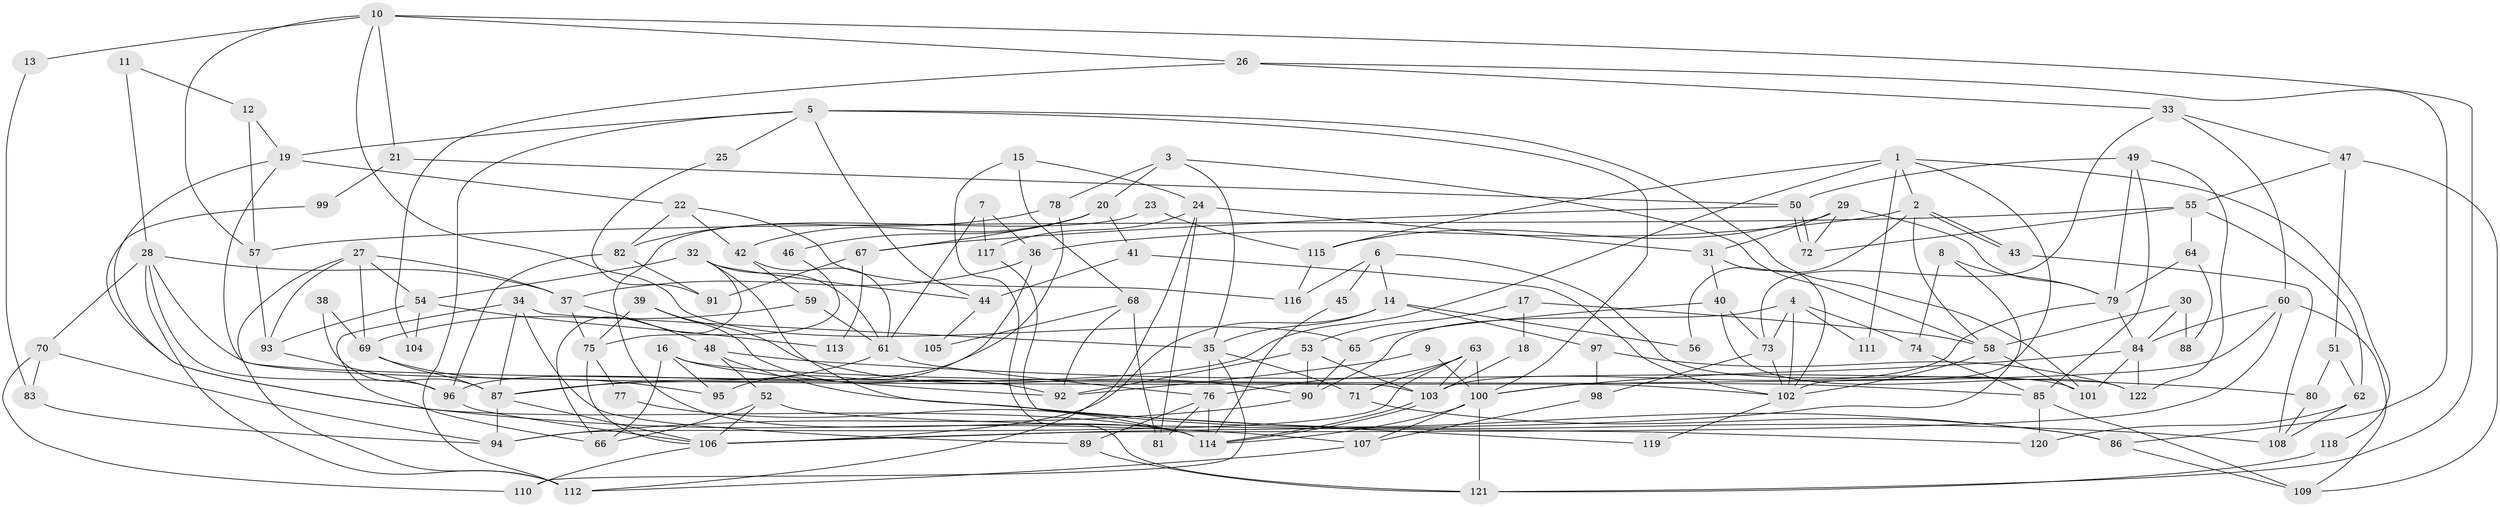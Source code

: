 // Generated by graph-tools (version 1.1) at 2025/26/03/09/25 03:26:16]
// undirected, 122 vertices, 244 edges
graph export_dot {
graph [start="1"]
  node [color=gray90,style=filled];
  1;
  2;
  3;
  4;
  5;
  6;
  7;
  8;
  9;
  10;
  11;
  12;
  13;
  14;
  15;
  16;
  17;
  18;
  19;
  20;
  21;
  22;
  23;
  24;
  25;
  26;
  27;
  28;
  29;
  30;
  31;
  32;
  33;
  34;
  35;
  36;
  37;
  38;
  39;
  40;
  41;
  42;
  43;
  44;
  45;
  46;
  47;
  48;
  49;
  50;
  51;
  52;
  53;
  54;
  55;
  56;
  57;
  58;
  59;
  60;
  61;
  62;
  63;
  64;
  65;
  66;
  67;
  68;
  69;
  70;
  71;
  72;
  73;
  74;
  75;
  76;
  77;
  78;
  79;
  80;
  81;
  82;
  83;
  84;
  85;
  86;
  87;
  88;
  89;
  90;
  91;
  92;
  93;
  94;
  95;
  96;
  97;
  98;
  99;
  100;
  101;
  102;
  103;
  104;
  105;
  106;
  107;
  108;
  109;
  110;
  111;
  112;
  113;
  114;
  115;
  116;
  117;
  118;
  119;
  120;
  121;
  122;
  1 -- 115;
  1 -- 102;
  1 -- 2;
  1 -- 87;
  1 -- 111;
  1 -- 118;
  2 -- 43;
  2 -- 43;
  2 -- 36;
  2 -- 56;
  2 -- 58;
  3 -- 58;
  3 -- 35;
  3 -- 20;
  3 -- 78;
  4 -- 74;
  4 -- 73;
  4 -- 90;
  4 -- 102;
  4 -- 111;
  5 -- 100;
  5 -- 19;
  5 -- 25;
  5 -- 44;
  5 -- 101;
  5 -- 112;
  6 -- 14;
  6 -- 101;
  6 -- 45;
  6 -- 116;
  7 -- 61;
  7 -- 36;
  7 -- 117;
  8 -- 106;
  8 -- 79;
  8 -- 74;
  9 -- 92;
  9 -- 100;
  10 -- 65;
  10 -- 121;
  10 -- 13;
  10 -- 21;
  10 -- 26;
  10 -- 57;
  11 -- 12;
  11 -- 28;
  12 -- 57;
  12 -- 19;
  13 -- 83;
  14 -- 106;
  14 -- 35;
  14 -- 56;
  14 -- 97;
  15 -- 24;
  15 -- 68;
  15 -- 121;
  16 -- 66;
  16 -- 92;
  16 -- 85;
  16 -- 95;
  17 -- 53;
  17 -- 58;
  17 -- 18;
  18 -- 103;
  19 -- 107;
  19 -- 103;
  19 -- 22;
  20 -- 41;
  20 -- 42;
  20 -- 46;
  20 -- 67;
  21 -- 50;
  21 -- 99;
  22 -- 42;
  22 -- 82;
  22 -- 116;
  23 -- 114;
  23 -- 115;
  24 -- 31;
  24 -- 112;
  24 -- 81;
  24 -- 117;
  25 -- 91;
  26 -- 86;
  26 -- 33;
  26 -- 104;
  27 -- 69;
  27 -- 112;
  27 -- 37;
  27 -- 54;
  27 -- 93;
  28 -- 37;
  28 -- 102;
  28 -- 70;
  28 -- 96;
  28 -- 112;
  29 -- 72;
  29 -- 79;
  29 -- 31;
  29 -- 115;
  30 -- 58;
  30 -- 84;
  30 -- 88;
  31 -- 102;
  31 -- 40;
  32 -- 66;
  32 -- 54;
  32 -- 44;
  32 -- 61;
  32 -- 86;
  33 -- 60;
  33 -- 47;
  33 -- 73;
  34 -- 87;
  34 -- 89;
  34 -- 35;
  34 -- 66;
  35 -- 76;
  35 -- 71;
  35 -- 110;
  36 -- 95;
  36 -- 37;
  37 -- 48;
  37 -- 75;
  38 -- 69;
  38 -- 87;
  39 -- 75;
  39 -- 90;
  39 -- 92;
  40 -- 73;
  40 -- 65;
  40 -- 122;
  41 -- 44;
  41 -- 102;
  42 -- 61;
  42 -- 59;
  43 -- 108;
  44 -- 105;
  45 -- 114;
  46 -- 75;
  47 -- 109;
  47 -- 51;
  47 -- 55;
  48 -- 80;
  48 -- 52;
  48 -- 108;
  49 -- 79;
  49 -- 85;
  49 -- 50;
  49 -- 122;
  50 -- 72;
  50 -- 72;
  50 -- 67;
  51 -- 62;
  51 -- 80;
  52 -- 106;
  52 -- 66;
  52 -- 120;
  53 -- 90;
  53 -- 103;
  53 -- 92;
  54 -- 93;
  54 -- 104;
  54 -- 113;
  55 -- 57;
  55 -- 62;
  55 -- 64;
  55 -- 72;
  57 -- 93;
  58 -- 101;
  58 -- 102;
  59 -- 61;
  59 -- 69;
  60 -- 106;
  60 -- 84;
  60 -- 100;
  60 -- 109;
  61 -- 87;
  61 -- 76;
  62 -- 120;
  62 -- 108;
  63 -- 76;
  63 -- 100;
  63 -- 71;
  63 -- 94;
  63 -- 103;
  64 -- 79;
  64 -- 88;
  65 -- 90;
  67 -- 91;
  67 -- 113;
  68 -- 92;
  68 -- 81;
  68 -- 105;
  69 -- 87;
  69 -- 95;
  70 -- 94;
  70 -- 83;
  70 -- 110;
  71 -- 86;
  73 -- 102;
  73 -- 98;
  74 -- 85;
  75 -- 106;
  75 -- 77;
  76 -- 114;
  76 -- 81;
  76 -- 89;
  77 -- 114;
  78 -- 82;
  78 -- 96;
  79 -- 84;
  79 -- 103;
  80 -- 108;
  82 -- 96;
  82 -- 91;
  83 -- 94;
  84 -- 100;
  84 -- 122;
  84 -- 101;
  85 -- 109;
  85 -- 120;
  86 -- 109;
  87 -- 106;
  87 -- 94;
  89 -- 121;
  90 -- 94;
  93 -- 96;
  96 -- 106;
  97 -- 122;
  97 -- 98;
  98 -- 107;
  99 -- 114;
  100 -- 107;
  100 -- 114;
  100 -- 121;
  102 -- 119;
  103 -- 114;
  103 -- 114;
  106 -- 110;
  107 -- 112;
  115 -- 116;
  117 -- 119;
  118 -- 121;
}
